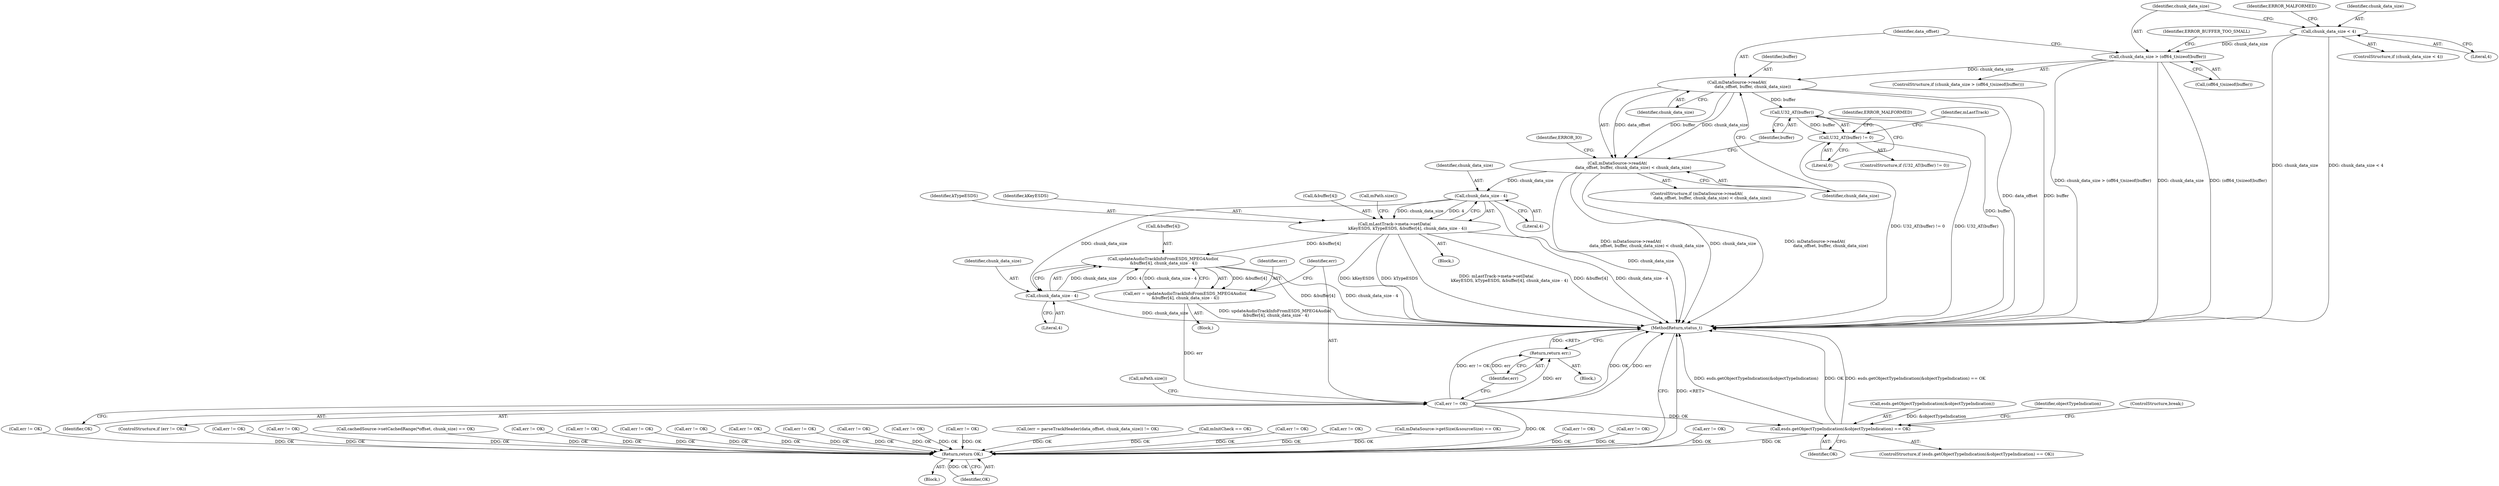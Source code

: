 digraph "0_Android_8a3a2f6ea7defe1a81bb32b3c9f3537f84749b9d@API" {
"1002657" [label="(Call,mDataSource->readAt(\n                        data_offset, buffer, chunk_data_size))"];
"1002646" [label="(Call,chunk_data_size > (off64_t)sizeof(buffer))"];
"1002638" [label="(Call,chunk_data_size < 4)"];
"1002656" [label="(Call,mDataSource->readAt(\n                        data_offset, buffer, chunk_data_size) < chunk_data_size)"];
"1002686" [label="(Call,chunk_data_size - 4)"];
"1002679" [label="(Call,mLastTrack->meta->setData(\n                    kKeyESDS, kTypeESDS, &buffer[4], chunk_data_size - 4))"];
"1002709" [label="(Call,updateAudioTrackInfoFromESDS_MPEG4Audio(\n &buffer[4], chunk_data_size - 4))"];
"1002707" [label="(Call,err = updateAudioTrackInfoFromESDS_MPEG4Audio(\n &buffer[4], chunk_data_size - 4))"];
"1002718" [label="(Call,err != OK)"];
"1002722" [label="(Return,return err;)"];
"1002744" [label="(Call,esds.getObjectTypeIndication(&objectTypeIndication) == OK)"];
"1003921" [label="(Return,return OK;)"];
"1002714" [label="(Call,chunk_data_size - 4)"];
"1002667" [label="(Call,U32_AT(buffer))"];
"1002666" [label="(Call,U32_AT(buffer) != 0)"];
"1002639" [label="(Identifier,chunk_data_size)"];
"1002723" [label="(Identifier,err)"];
"1002675" [label="(Identifier,mLastTrack)"];
"1002657" [label="(Call,mDataSource->readAt(\n                        data_offset, buffer, chunk_data_size))"];
"1003452" [label="(Call,err != OK)"];
"1001681" [label="(Call,err != OK)"];
"1000682" [label="(Call,err != OK)"];
"1002682" [label="(Call,&buffer[4])"];
"1002647" [label="(Identifier,chunk_data_size)"];
"1002748" [label="(Identifier,OK)"];
"1002225" [label="(Call,err != OK)"];
"1000118" [label="(Block,)"];
"1002661" [label="(Identifier,chunk_data_size)"];
"1002667" [label="(Call,U32_AT(buffer))"];
"1002575" [label="(Call,err != OK)"];
"1002664" [label="(Identifier,ERROR_IO)"];
"1002017" [label="(Call,err != OK)"];
"1002658" [label="(Identifier,data_offset)"];
"1002709" [label="(Call,updateAudioTrackInfoFromESDS_MPEG4Audio(\n &buffer[4], chunk_data_size - 4))"];
"1002745" [label="(Call,esds.getObjectTypeIndication(&objectTypeIndication))"];
"1000522" [label="(Call,cachedSource->setCachedRange(*offset, chunk_size) == OK)"];
"1003750" [label="(Call,err != OK)"];
"1002727" [label="(Call,mPath.size())"];
"1002717" [label="(ControlStructure,if (err != OK))"];
"1002632" [label="(Block,)"];
"1002714" [label="(Call,chunk_data_size - 4)"];
"1002513" [label="(Call,err != OK)"];
"1002715" [label="(Identifier,chunk_data_size)"];
"1003921" [label="(Return,return OK;)"];
"1002646" [label="(Call,chunk_data_size > (off64_t)sizeof(buffer))"];
"1000637" [label="(Call,err != OK)"];
"1002665" [label="(ControlStructure,if (U32_AT(buffer) != 0))"];
"1002666" [label="(Call,U32_AT(buffer) != 0)"];
"1002544" [label="(Call,err != OK)"];
"1002659" [label="(Identifier,buffer)"];
"1002716" [label="(Literal,4)"];
"1003048" [label="(Call,err != OK)"];
"1002705" [label="(Block,)"];
"1002640" [label="(Literal,4)"];
"1002154" [label="(Call,err != OK)"];
"1002743" [label="(ControlStructure,if (esds.getObjectTypeIndication(&objectTypeIndication) == OK))"];
"1002270" [label="(Call,err != OK)"];
"1002660" [label="(Identifier,chunk_data_size)"];
"1002638" [label="(Call,chunk_data_size < 4)"];
"1002721" [label="(Block,)"];
"1002718" [label="(Call,err != OK)"];
"1002688" [label="(Literal,4)"];
"1002720" [label="(Identifier,OK)"];
"1003923" [label="(MethodReturn,status_t)"];
"1002692" [label="(Call,mPath.size())"];
"1002708" [label="(Identifier,err)"];
"1002753" [label="(Identifier,objectTypeIndication)"];
"1002637" [label="(ControlStructure,if (chunk_data_size < 4))"];
"1002648" [label="(Call,(off64_t)sizeof(buffer))"];
"1002655" [label="(ControlStructure,if (mDataSource->readAt(\n                        data_offset, buffer, chunk_data_size) < chunk_data_size))"];
"1002762" [label="(ControlStructure,break;)"];
"1003083" [label="(Call,err != OK)"];
"1003910" [label="(Call,err != OK)"];
"1002681" [label="(Identifier,kTypeESDS)"];
"1002645" [label="(ControlStructure,if (chunk_data_size > (off64_t)sizeof(buffer)))"];
"1002744" [label="(Call,esds.getObjectTypeIndication(&objectTypeIndication) == OK)"];
"1002722" [label="(Return,return err;)"];
"1002680" [label="(Identifier,kKeyESDS)"];
"1001174" [label="(Call,(err = parseTrackHeader(data_offset, chunk_data_size)) != OK)"];
"1002672" [label="(Identifier,ERROR_MALFORMED)"];
"1000470" [label="(Call,mInitCheck == OK)"];
"1002687" [label="(Identifier,chunk_data_size)"];
"1002194" [label="(Call,err != OK)"];
"1002710" [label="(Call,&buffer[4])"];
"1003922" [label="(Identifier,OK)"];
"1003730" [label="(Call,err != OK)"];
"1002654" [label="(Identifier,ERROR_BUFFER_TOO_SMALL)"];
"1002669" [label="(Literal,0)"];
"1002668" [label="(Identifier,buffer)"];
"1002719" [label="(Identifier,err)"];
"1002686" [label="(Call,chunk_data_size - 4)"];
"1002707" [label="(Call,err = updateAudioTrackInfoFromESDS_MPEG4Audio(\n &buffer[4], chunk_data_size - 4))"];
"1000224" [label="(Call,mDataSource->getSize(&sourceSize) == OK)"];
"1002656" [label="(Call,mDataSource->readAt(\n                        data_offset, buffer, chunk_data_size) < chunk_data_size)"];
"1002679" [label="(Call,mLastTrack->meta->setData(\n                    kKeyESDS, kTypeESDS, &buffer[4], chunk_data_size - 4))"];
"1002643" [label="(Identifier,ERROR_MALFORMED)"];
"1002657" -> "1002656"  [label="AST: "];
"1002657" -> "1002660"  [label="CFG: "];
"1002658" -> "1002657"  [label="AST: "];
"1002659" -> "1002657"  [label="AST: "];
"1002660" -> "1002657"  [label="AST: "];
"1002661" -> "1002657"  [label="CFG: "];
"1002657" -> "1003923"  [label="DDG: data_offset"];
"1002657" -> "1003923"  [label="DDG: buffer"];
"1002657" -> "1002656"  [label="DDG: data_offset"];
"1002657" -> "1002656"  [label="DDG: buffer"];
"1002657" -> "1002656"  [label="DDG: chunk_data_size"];
"1002646" -> "1002657"  [label="DDG: chunk_data_size"];
"1002657" -> "1002667"  [label="DDG: buffer"];
"1002646" -> "1002645"  [label="AST: "];
"1002646" -> "1002648"  [label="CFG: "];
"1002647" -> "1002646"  [label="AST: "];
"1002648" -> "1002646"  [label="AST: "];
"1002654" -> "1002646"  [label="CFG: "];
"1002658" -> "1002646"  [label="CFG: "];
"1002646" -> "1003923"  [label="DDG: (off64_t)sizeof(buffer)"];
"1002646" -> "1003923"  [label="DDG: chunk_data_size > (off64_t)sizeof(buffer)"];
"1002646" -> "1003923"  [label="DDG: chunk_data_size"];
"1002638" -> "1002646"  [label="DDG: chunk_data_size"];
"1002638" -> "1002637"  [label="AST: "];
"1002638" -> "1002640"  [label="CFG: "];
"1002639" -> "1002638"  [label="AST: "];
"1002640" -> "1002638"  [label="AST: "];
"1002643" -> "1002638"  [label="CFG: "];
"1002647" -> "1002638"  [label="CFG: "];
"1002638" -> "1003923"  [label="DDG: chunk_data_size"];
"1002638" -> "1003923"  [label="DDG: chunk_data_size < 4"];
"1002656" -> "1002655"  [label="AST: "];
"1002656" -> "1002661"  [label="CFG: "];
"1002661" -> "1002656"  [label="AST: "];
"1002664" -> "1002656"  [label="CFG: "];
"1002668" -> "1002656"  [label="CFG: "];
"1002656" -> "1003923"  [label="DDG: mDataSource->readAt(\n                        data_offset, buffer, chunk_data_size) < chunk_data_size"];
"1002656" -> "1003923"  [label="DDG: chunk_data_size"];
"1002656" -> "1003923"  [label="DDG: mDataSource->readAt(\n                        data_offset, buffer, chunk_data_size)"];
"1002656" -> "1002686"  [label="DDG: chunk_data_size"];
"1002686" -> "1002679"  [label="AST: "];
"1002686" -> "1002688"  [label="CFG: "];
"1002687" -> "1002686"  [label="AST: "];
"1002688" -> "1002686"  [label="AST: "];
"1002679" -> "1002686"  [label="CFG: "];
"1002686" -> "1003923"  [label="DDG: chunk_data_size"];
"1002686" -> "1002679"  [label="DDG: chunk_data_size"];
"1002686" -> "1002679"  [label="DDG: 4"];
"1002686" -> "1002714"  [label="DDG: chunk_data_size"];
"1002679" -> "1002632"  [label="AST: "];
"1002680" -> "1002679"  [label="AST: "];
"1002681" -> "1002679"  [label="AST: "];
"1002682" -> "1002679"  [label="AST: "];
"1002692" -> "1002679"  [label="CFG: "];
"1002679" -> "1003923"  [label="DDG: chunk_data_size - 4"];
"1002679" -> "1003923"  [label="DDG: kKeyESDS"];
"1002679" -> "1003923"  [label="DDG: kTypeESDS"];
"1002679" -> "1003923"  [label="DDG: mLastTrack->meta->setData(\n                    kKeyESDS, kTypeESDS, &buffer[4], chunk_data_size - 4)"];
"1002679" -> "1003923"  [label="DDG: &buffer[4]"];
"1002679" -> "1002709"  [label="DDG: &buffer[4]"];
"1002709" -> "1002707"  [label="AST: "];
"1002709" -> "1002714"  [label="CFG: "];
"1002710" -> "1002709"  [label="AST: "];
"1002714" -> "1002709"  [label="AST: "];
"1002707" -> "1002709"  [label="CFG: "];
"1002709" -> "1003923"  [label="DDG: &buffer[4]"];
"1002709" -> "1003923"  [label="DDG: chunk_data_size - 4"];
"1002709" -> "1002707"  [label="DDG: &buffer[4]"];
"1002709" -> "1002707"  [label="DDG: chunk_data_size - 4"];
"1002714" -> "1002709"  [label="DDG: chunk_data_size"];
"1002714" -> "1002709"  [label="DDG: 4"];
"1002707" -> "1002705"  [label="AST: "];
"1002708" -> "1002707"  [label="AST: "];
"1002719" -> "1002707"  [label="CFG: "];
"1002707" -> "1003923"  [label="DDG: updateAudioTrackInfoFromESDS_MPEG4Audio(\n &buffer[4], chunk_data_size - 4)"];
"1002707" -> "1002718"  [label="DDG: err"];
"1002718" -> "1002717"  [label="AST: "];
"1002718" -> "1002720"  [label="CFG: "];
"1002719" -> "1002718"  [label="AST: "];
"1002720" -> "1002718"  [label="AST: "];
"1002723" -> "1002718"  [label="CFG: "];
"1002727" -> "1002718"  [label="CFG: "];
"1002718" -> "1003923"  [label="DDG: OK"];
"1002718" -> "1003923"  [label="DDG: err"];
"1002718" -> "1003923"  [label="DDG: err != OK"];
"1002718" -> "1002722"  [label="DDG: err"];
"1002718" -> "1002744"  [label="DDG: OK"];
"1002718" -> "1003921"  [label="DDG: OK"];
"1002722" -> "1002721"  [label="AST: "];
"1002722" -> "1002723"  [label="CFG: "];
"1002723" -> "1002722"  [label="AST: "];
"1003923" -> "1002722"  [label="CFG: "];
"1002722" -> "1003923"  [label="DDG: <RET>"];
"1002723" -> "1002722"  [label="DDG: err"];
"1002744" -> "1002743"  [label="AST: "];
"1002744" -> "1002748"  [label="CFG: "];
"1002745" -> "1002744"  [label="AST: "];
"1002748" -> "1002744"  [label="AST: "];
"1002753" -> "1002744"  [label="CFG: "];
"1002762" -> "1002744"  [label="CFG: "];
"1002744" -> "1003923"  [label="DDG: esds.getObjectTypeIndication(&objectTypeIndication) == OK"];
"1002744" -> "1003923"  [label="DDG: esds.getObjectTypeIndication(&objectTypeIndication)"];
"1002744" -> "1003923"  [label="DDG: OK"];
"1002745" -> "1002744"  [label="DDG: &objectTypeIndication"];
"1002744" -> "1003921"  [label="DDG: OK"];
"1003921" -> "1000118"  [label="AST: "];
"1003921" -> "1003922"  [label="CFG: "];
"1003922" -> "1003921"  [label="AST: "];
"1003923" -> "1003921"  [label="CFG: "];
"1003921" -> "1003923"  [label="DDG: <RET>"];
"1003922" -> "1003921"  [label="DDG: OK"];
"1000682" -> "1003921"  [label="DDG: OK"];
"1000637" -> "1003921"  [label="DDG: OK"];
"1002270" -> "1003921"  [label="DDG: OK"];
"1000470" -> "1003921"  [label="DDG: OK"];
"1002513" -> "1003921"  [label="DDG: OK"];
"1002575" -> "1003921"  [label="DDG: OK"];
"1003750" -> "1003921"  [label="DDG: OK"];
"1002017" -> "1003921"  [label="DDG: OK"];
"1003083" -> "1003921"  [label="DDG: OK"];
"1002194" -> "1003921"  [label="DDG: OK"];
"1003048" -> "1003921"  [label="DDG: OK"];
"1002225" -> "1003921"  [label="DDG: OK"];
"1000224" -> "1003921"  [label="DDG: OK"];
"1002544" -> "1003921"  [label="DDG: OK"];
"1001681" -> "1003921"  [label="DDG: OK"];
"1002154" -> "1003921"  [label="DDG: OK"];
"1001174" -> "1003921"  [label="DDG: OK"];
"1003730" -> "1003921"  [label="DDG: OK"];
"1003452" -> "1003921"  [label="DDG: OK"];
"1003910" -> "1003921"  [label="DDG: OK"];
"1000522" -> "1003921"  [label="DDG: OK"];
"1002714" -> "1002716"  [label="CFG: "];
"1002715" -> "1002714"  [label="AST: "];
"1002716" -> "1002714"  [label="AST: "];
"1002714" -> "1003923"  [label="DDG: chunk_data_size"];
"1002667" -> "1002666"  [label="AST: "];
"1002667" -> "1002668"  [label="CFG: "];
"1002668" -> "1002667"  [label="AST: "];
"1002669" -> "1002667"  [label="CFG: "];
"1002667" -> "1003923"  [label="DDG: buffer"];
"1002667" -> "1002666"  [label="DDG: buffer"];
"1002666" -> "1002665"  [label="AST: "];
"1002666" -> "1002669"  [label="CFG: "];
"1002669" -> "1002666"  [label="AST: "];
"1002672" -> "1002666"  [label="CFG: "];
"1002675" -> "1002666"  [label="CFG: "];
"1002666" -> "1003923"  [label="DDG: U32_AT(buffer)"];
"1002666" -> "1003923"  [label="DDG: U32_AT(buffer) != 0"];
}
